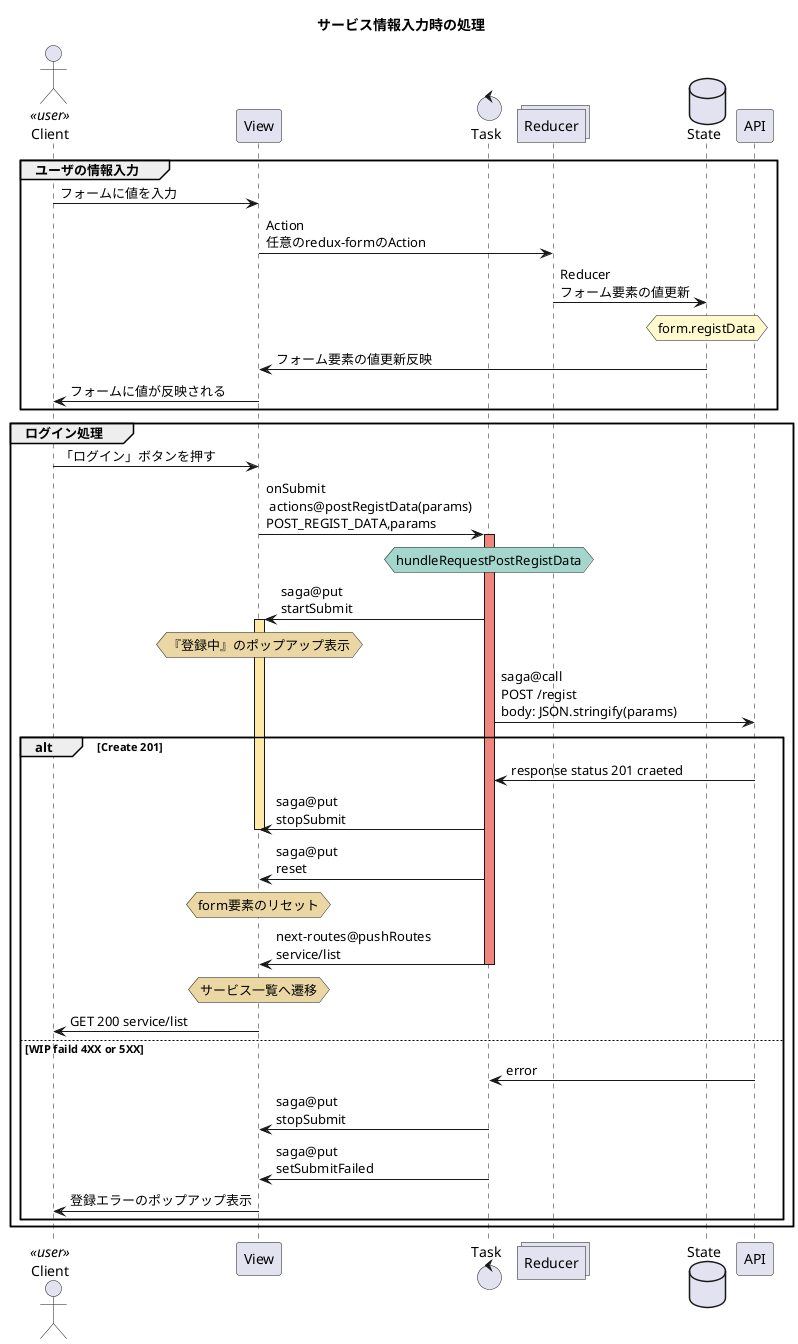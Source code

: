 @startuml
title サービス情報入力時の処理

actor Client <<user>>
participant View
control Task
collections Reducer
database State
participant API

group ユーザの情報入力
    Client -> View: フォームに値を入力
    View -> Reducer: Action\n任意のredux-formのAction
    Reducer -> State: Reducer\nフォーム要素の値更新
    hnote over State #fffacd: form.registData
    State -> View: フォーム要素の値更新反映
    View -> Client: フォームに値が反映される
end

group ログイン処理
    Client -> View: 「ログイン」ボタンを押す
    View -> Task: onSubmit \n actions@postRegistData(params)\nPOST_REGIST_DATA,params
    activate Task #ef857d
    hnote over Task #a3d6cc : hundleRequestPostRegistData
    Task -> View: saga@put\nstartSubmit
    activate View #ffe9a9
    hnote over View #ead7a4 :『登録中』のポップアップ表示
    Task -> API: saga@call\nPOST /regist\nbody: JSON.stringify(params)
    alt Create 201
        API -> Task: response status 201 craeted
        Task -> View: saga@put\nstopSubmit
        deactivate View
        Task -> View : saga@put\nreset
        hnote over View #ead7a4 : form要素のリセット
        Task -> View: next-routes@pushRoutes\nservice/list
        deactivate Task
        hnote over View #ead7a4 : サービス一覧へ遷移
        View -> Client: GET 200 service/list
    else WIP faild 4XX or 5XX
        API -> Task: error
        Task -> View: saga@put\nstopSubmit
        Task -> View: saga@put\nsetSubmitFailed
        View -> Client: 登録エラーのポップアップ表示
    end
end

@enduml